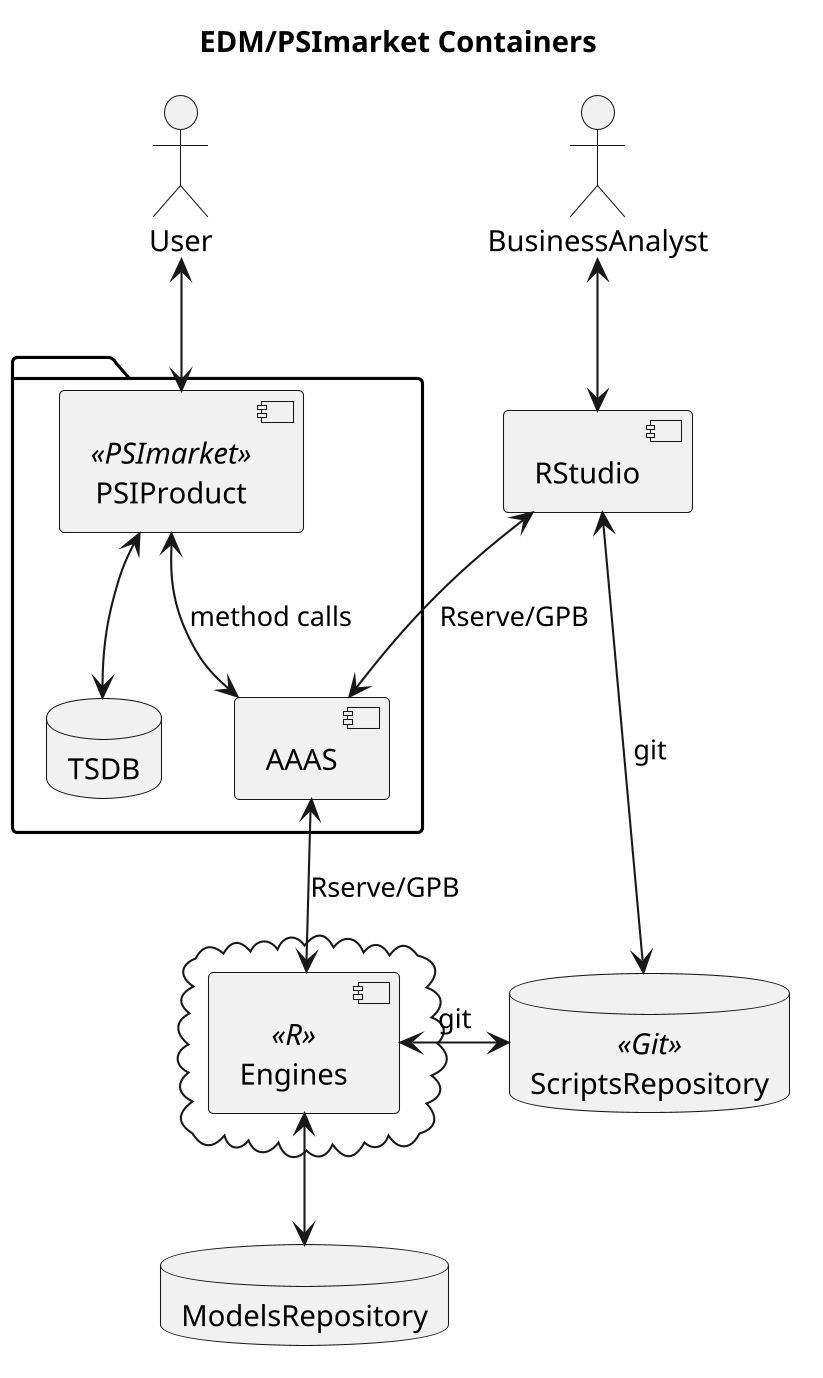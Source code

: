 @startuml
skinparam dpi 200
skinparam backgroundColor transparent

title EDM/PSImarket Containers

actor User
actor BusinessAnalyst as BA
package {
    database TSDB as tsdb
    component PSIProduct as PSI <<PSImarket>>
    component AAAS as 3as
}
component RStudio as rstdio
database ScriptsRepository as scripts <<Git>>
cloud {
    component Engines as engine <<R>>
}
database ModelsRepository as models

User <--> PSI
BA <--> rstdio
rstdio <--> scripts : git
PSI <--> tsdb
PSI <--> 3as : method calls
rstdio <--> 3as : Rserve/GPB
3as <--> engine : Rserve/GPB
engine <-right-> scripts : git
engine <--> models

@enduml